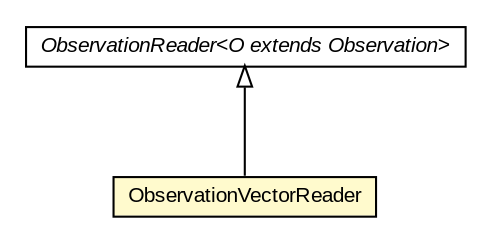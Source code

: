 #!/usr/local/bin/dot
#
# Class diagram 
# Generated by UMLGraph version 5.3 (http://www.umlgraph.org/)
#

digraph G {
	edge [fontname="arial",fontsize=10,labelfontname="arial",labelfontsize=10];
	node [fontname="arial",fontsize=10,shape=plaintext];
	nodesep=0.25;
	ranksep=0.5;
	// be.ac.ulg.montefiore.run.jahmm.io.ObservationVectorReader
	c83831 [label=<<table title="be.ac.ulg.montefiore.run.jahmm.io.ObservationVectorReader" border="0" cellborder="1" cellspacing="0" cellpadding="2" port="p" bgcolor="lemonChiffon" href="./ObservationVectorReader.html">
		<tr><td><table border="0" cellspacing="0" cellpadding="1">
<tr><td align="center" balign="center"> ObservationVectorReader </td></tr>
		</table></td></tr>
		</table>>, fontname="arial", fontcolor="black", fontsize=10.0];
	// be.ac.ulg.montefiore.run.jahmm.io.ObservationReader<O extends be.ac.ulg.montefiore.run.jahmm.Observation>
	c83836 [label=<<table title="be.ac.ulg.montefiore.run.jahmm.io.ObservationReader" border="0" cellborder="1" cellspacing="0" cellpadding="2" port="p" href="./ObservationReader.html">
		<tr><td><table border="0" cellspacing="0" cellpadding="1">
<tr><td align="center" balign="center"><font face="arial italic"> ObservationReader&lt;O extends Observation&gt; </font></td></tr>
		</table></td></tr>
		</table>>, fontname="arial", fontcolor="black", fontsize=10.0];
	//be.ac.ulg.montefiore.run.jahmm.io.ObservationVectorReader extends be.ac.ulg.montefiore.run.jahmm.io.ObservationReader<be.ac.ulg.montefiore.run.jahmm.ObservationVector>
	c83836:p -> c83831:p [dir=back,arrowtail=empty];
}

